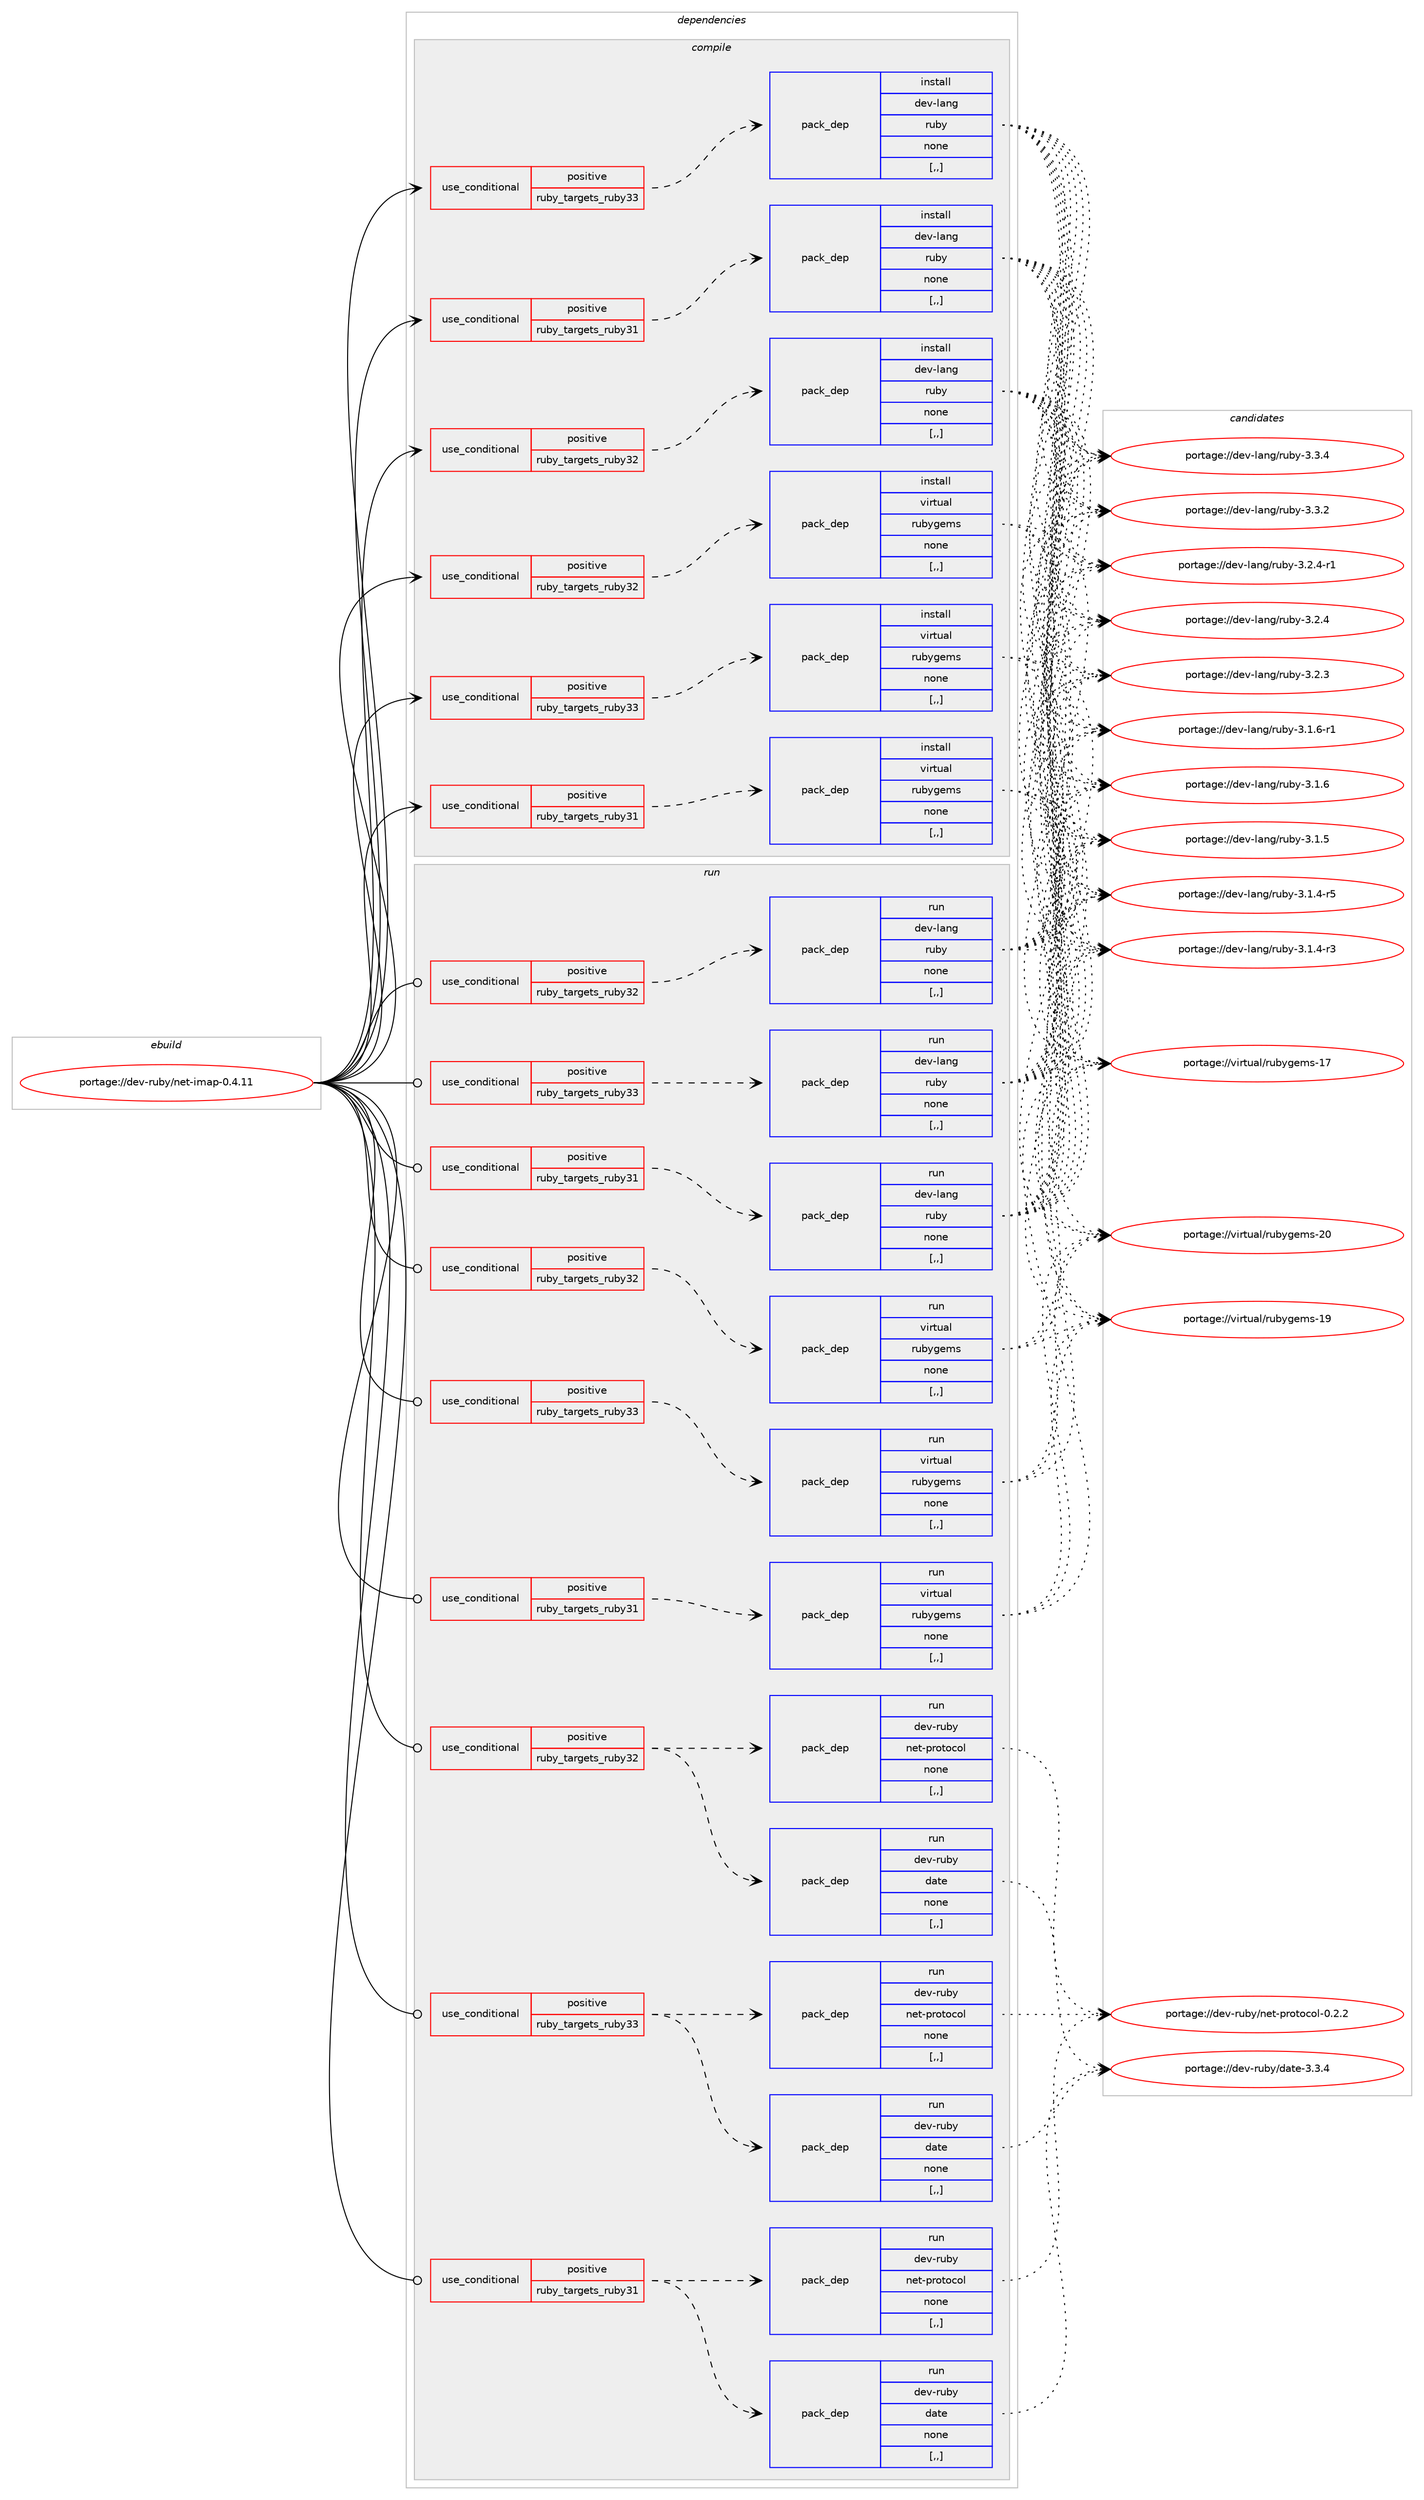 digraph prolog {

# *************
# Graph options
# *************

newrank=true;
concentrate=true;
compound=true;
graph [rankdir=LR,fontname=Helvetica,fontsize=10,ranksep=1.5];#, ranksep=2.5, nodesep=0.2];
edge  [arrowhead=vee];
node  [fontname=Helvetica,fontsize=10];

# **********
# The ebuild
# **********

subgraph cluster_leftcol {
color=gray;
label=<<i>ebuild</i>>;
id [label="portage://dev-ruby/net-imap-0.4.11", color=red, width=4, href="../dev-ruby/net-imap-0.4.11.svg"];
}

# ****************
# The dependencies
# ****************

subgraph cluster_midcol {
color=gray;
label=<<i>dependencies</i>>;
subgraph cluster_compile {
fillcolor="#eeeeee";
style=filled;
label=<<i>compile</i>>;
subgraph cond51434 {
dependency191558 [label=<<TABLE BORDER="0" CELLBORDER="1" CELLSPACING="0" CELLPADDING="4"><TR><TD ROWSPAN="3" CELLPADDING="10">use_conditional</TD></TR><TR><TD>positive</TD></TR><TR><TD>ruby_targets_ruby31</TD></TR></TABLE>>, shape=none, color=red];
subgraph pack138778 {
dependency191559 [label=<<TABLE BORDER="0" CELLBORDER="1" CELLSPACING="0" CELLPADDING="4" WIDTH="220"><TR><TD ROWSPAN="6" CELLPADDING="30">pack_dep</TD></TR><TR><TD WIDTH="110">install</TD></TR><TR><TD>dev-lang</TD></TR><TR><TD>ruby</TD></TR><TR><TD>none</TD></TR><TR><TD>[,,]</TD></TR></TABLE>>, shape=none, color=blue];
}
dependency191558:e -> dependency191559:w [weight=20,style="dashed",arrowhead="vee"];
}
id:e -> dependency191558:w [weight=20,style="solid",arrowhead="vee"];
subgraph cond51435 {
dependency191560 [label=<<TABLE BORDER="0" CELLBORDER="1" CELLSPACING="0" CELLPADDING="4"><TR><TD ROWSPAN="3" CELLPADDING="10">use_conditional</TD></TR><TR><TD>positive</TD></TR><TR><TD>ruby_targets_ruby31</TD></TR></TABLE>>, shape=none, color=red];
subgraph pack138779 {
dependency191561 [label=<<TABLE BORDER="0" CELLBORDER="1" CELLSPACING="0" CELLPADDING="4" WIDTH="220"><TR><TD ROWSPAN="6" CELLPADDING="30">pack_dep</TD></TR><TR><TD WIDTH="110">install</TD></TR><TR><TD>virtual</TD></TR><TR><TD>rubygems</TD></TR><TR><TD>none</TD></TR><TR><TD>[,,]</TD></TR></TABLE>>, shape=none, color=blue];
}
dependency191560:e -> dependency191561:w [weight=20,style="dashed",arrowhead="vee"];
}
id:e -> dependency191560:w [weight=20,style="solid",arrowhead="vee"];
subgraph cond51436 {
dependency191562 [label=<<TABLE BORDER="0" CELLBORDER="1" CELLSPACING="0" CELLPADDING="4"><TR><TD ROWSPAN="3" CELLPADDING="10">use_conditional</TD></TR><TR><TD>positive</TD></TR><TR><TD>ruby_targets_ruby32</TD></TR></TABLE>>, shape=none, color=red];
subgraph pack138780 {
dependency191563 [label=<<TABLE BORDER="0" CELLBORDER="1" CELLSPACING="0" CELLPADDING="4" WIDTH="220"><TR><TD ROWSPAN="6" CELLPADDING="30">pack_dep</TD></TR><TR><TD WIDTH="110">install</TD></TR><TR><TD>dev-lang</TD></TR><TR><TD>ruby</TD></TR><TR><TD>none</TD></TR><TR><TD>[,,]</TD></TR></TABLE>>, shape=none, color=blue];
}
dependency191562:e -> dependency191563:w [weight=20,style="dashed",arrowhead="vee"];
}
id:e -> dependency191562:w [weight=20,style="solid",arrowhead="vee"];
subgraph cond51437 {
dependency191564 [label=<<TABLE BORDER="0" CELLBORDER="1" CELLSPACING="0" CELLPADDING="4"><TR><TD ROWSPAN="3" CELLPADDING="10">use_conditional</TD></TR><TR><TD>positive</TD></TR><TR><TD>ruby_targets_ruby32</TD></TR></TABLE>>, shape=none, color=red];
subgraph pack138781 {
dependency191565 [label=<<TABLE BORDER="0" CELLBORDER="1" CELLSPACING="0" CELLPADDING="4" WIDTH="220"><TR><TD ROWSPAN="6" CELLPADDING="30">pack_dep</TD></TR><TR><TD WIDTH="110">install</TD></TR><TR><TD>virtual</TD></TR><TR><TD>rubygems</TD></TR><TR><TD>none</TD></TR><TR><TD>[,,]</TD></TR></TABLE>>, shape=none, color=blue];
}
dependency191564:e -> dependency191565:w [weight=20,style="dashed",arrowhead="vee"];
}
id:e -> dependency191564:w [weight=20,style="solid",arrowhead="vee"];
subgraph cond51438 {
dependency191566 [label=<<TABLE BORDER="0" CELLBORDER="1" CELLSPACING="0" CELLPADDING="4"><TR><TD ROWSPAN="3" CELLPADDING="10">use_conditional</TD></TR><TR><TD>positive</TD></TR><TR><TD>ruby_targets_ruby33</TD></TR></TABLE>>, shape=none, color=red];
subgraph pack138782 {
dependency191567 [label=<<TABLE BORDER="0" CELLBORDER="1" CELLSPACING="0" CELLPADDING="4" WIDTH="220"><TR><TD ROWSPAN="6" CELLPADDING="30">pack_dep</TD></TR><TR><TD WIDTH="110">install</TD></TR><TR><TD>dev-lang</TD></TR><TR><TD>ruby</TD></TR><TR><TD>none</TD></TR><TR><TD>[,,]</TD></TR></TABLE>>, shape=none, color=blue];
}
dependency191566:e -> dependency191567:w [weight=20,style="dashed",arrowhead="vee"];
}
id:e -> dependency191566:w [weight=20,style="solid",arrowhead="vee"];
subgraph cond51439 {
dependency191568 [label=<<TABLE BORDER="0" CELLBORDER="1" CELLSPACING="0" CELLPADDING="4"><TR><TD ROWSPAN="3" CELLPADDING="10">use_conditional</TD></TR><TR><TD>positive</TD></TR><TR><TD>ruby_targets_ruby33</TD></TR></TABLE>>, shape=none, color=red];
subgraph pack138783 {
dependency191569 [label=<<TABLE BORDER="0" CELLBORDER="1" CELLSPACING="0" CELLPADDING="4" WIDTH="220"><TR><TD ROWSPAN="6" CELLPADDING="30">pack_dep</TD></TR><TR><TD WIDTH="110">install</TD></TR><TR><TD>virtual</TD></TR><TR><TD>rubygems</TD></TR><TR><TD>none</TD></TR><TR><TD>[,,]</TD></TR></TABLE>>, shape=none, color=blue];
}
dependency191568:e -> dependency191569:w [weight=20,style="dashed",arrowhead="vee"];
}
id:e -> dependency191568:w [weight=20,style="solid",arrowhead="vee"];
}
subgraph cluster_compileandrun {
fillcolor="#eeeeee";
style=filled;
label=<<i>compile and run</i>>;
}
subgraph cluster_run {
fillcolor="#eeeeee";
style=filled;
label=<<i>run</i>>;
subgraph cond51440 {
dependency191570 [label=<<TABLE BORDER="0" CELLBORDER="1" CELLSPACING="0" CELLPADDING="4"><TR><TD ROWSPAN="3" CELLPADDING="10">use_conditional</TD></TR><TR><TD>positive</TD></TR><TR><TD>ruby_targets_ruby31</TD></TR></TABLE>>, shape=none, color=red];
subgraph pack138784 {
dependency191571 [label=<<TABLE BORDER="0" CELLBORDER="1" CELLSPACING="0" CELLPADDING="4" WIDTH="220"><TR><TD ROWSPAN="6" CELLPADDING="30">pack_dep</TD></TR><TR><TD WIDTH="110">run</TD></TR><TR><TD>dev-lang</TD></TR><TR><TD>ruby</TD></TR><TR><TD>none</TD></TR><TR><TD>[,,]</TD></TR></TABLE>>, shape=none, color=blue];
}
dependency191570:e -> dependency191571:w [weight=20,style="dashed",arrowhead="vee"];
}
id:e -> dependency191570:w [weight=20,style="solid",arrowhead="odot"];
subgraph cond51441 {
dependency191572 [label=<<TABLE BORDER="0" CELLBORDER="1" CELLSPACING="0" CELLPADDING="4"><TR><TD ROWSPAN="3" CELLPADDING="10">use_conditional</TD></TR><TR><TD>positive</TD></TR><TR><TD>ruby_targets_ruby31</TD></TR></TABLE>>, shape=none, color=red];
subgraph pack138785 {
dependency191573 [label=<<TABLE BORDER="0" CELLBORDER="1" CELLSPACING="0" CELLPADDING="4" WIDTH="220"><TR><TD ROWSPAN="6" CELLPADDING="30">pack_dep</TD></TR><TR><TD WIDTH="110">run</TD></TR><TR><TD>dev-ruby</TD></TR><TR><TD>date</TD></TR><TR><TD>none</TD></TR><TR><TD>[,,]</TD></TR></TABLE>>, shape=none, color=blue];
}
dependency191572:e -> dependency191573:w [weight=20,style="dashed",arrowhead="vee"];
subgraph pack138786 {
dependency191574 [label=<<TABLE BORDER="0" CELLBORDER="1" CELLSPACING="0" CELLPADDING="4" WIDTH="220"><TR><TD ROWSPAN="6" CELLPADDING="30">pack_dep</TD></TR><TR><TD WIDTH="110">run</TD></TR><TR><TD>dev-ruby</TD></TR><TR><TD>net-protocol</TD></TR><TR><TD>none</TD></TR><TR><TD>[,,]</TD></TR></TABLE>>, shape=none, color=blue];
}
dependency191572:e -> dependency191574:w [weight=20,style="dashed",arrowhead="vee"];
}
id:e -> dependency191572:w [weight=20,style="solid",arrowhead="odot"];
subgraph cond51442 {
dependency191575 [label=<<TABLE BORDER="0" CELLBORDER="1" CELLSPACING="0" CELLPADDING="4"><TR><TD ROWSPAN="3" CELLPADDING="10">use_conditional</TD></TR><TR><TD>positive</TD></TR><TR><TD>ruby_targets_ruby31</TD></TR></TABLE>>, shape=none, color=red];
subgraph pack138787 {
dependency191576 [label=<<TABLE BORDER="0" CELLBORDER="1" CELLSPACING="0" CELLPADDING="4" WIDTH="220"><TR><TD ROWSPAN="6" CELLPADDING="30">pack_dep</TD></TR><TR><TD WIDTH="110">run</TD></TR><TR><TD>virtual</TD></TR><TR><TD>rubygems</TD></TR><TR><TD>none</TD></TR><TR><TD>[,,]</TD></TR></TABLE>>, shape=none, color=blue];
}
dependency191575:e -> dependency191576:w [weight=20,style="dashed",arrowhead="vee"];
}
id:e -> dependency191575:w [weight=20,style="solid",arrowhead="odot"];
subgraph cond51443 {
dependency191577 [label=<<TABLE BORDER="0" CELLBORDER="1" CELLSPACING="0" CELLPADDING="4"><TR><TD ROWSPAN="3" CELLPADDING="10">use_conditional</TD></TR><TR><TD>positive</TD></TR><TR><TD>ruby_targets_ruby32</TD></TR></TABLE>>, shape=none, color=red];
subgraph pack138788 {
dependency191578 [label=<<TABLE BORDER="0" CELLBORDER="1" CELLSPACING="0" CELLPADDING="4" WIDTH="220"><TR><TD ROWSPAN="6" CELLPADDING="30">pack_dep</TD></TR><TR><TD WIDTH="110">run</TD></TR><TR><TD>dev-lang</TD></TR><TR><TD>ruby</TD></TR><TR><TD>none</TD></TR><TR><TD>[,,]</TD></TR></TABLE>>, shape=none, color=blue];
}
dependency191577:e -> dependency191578:w [weight=20,style="dashed",arrowhead="vee"];
}
id:e -> dependency191577:w [weight=20,style="solid",arrowhead="odot"];
subgraph cond51444 {
dependency191579 [label=<<TABLE BORDER="0" CELLBORDER="1" CELLSPACING="0" CELLPADDING="4"><TR><TD ROWSPAN="3" CELLPADDING="10">use_conditional</TD></TR><TR><TD>positive</TD></TR><TR><TD>ruby_targets_ruby32</TD></TR></TABLE>>, shape=none, color=red];
subgraph pack138789 {
dependency191580 [label=<<TABLE BORDER="0" CELLBORDER="1" CELLSPACING="0" CELLPADDING="4" WIDTH="220"><TR><TD ROWSPAN="6" CELLPADDING="30">pack_dep</TD></TR><TR><TD WIDTH="110">run</TD></TR><TR><TD>dev-ruby</TD></TR><TR><TD>date</TD></TR><TR><TD>none</TD></TR><TR><TD>[,,]</TD></TR></TABLE>>, shape=none, color=blue];
}
dependency191579:e -> dependency191580:w [weight=20,style="dashed",arrowhead="vee"];
subgraph pack138790 {
dependency191581 [label=<<TABLE BORDER="0" CELLBORDER="1" CELLSPACING="0" CELLPADDING="4" WIDTH="220"><TR><TD ROWSPAN="6" CELLPADDING="30">pack_dep</TD></TR><TR><TD WIDTH="110">run</TD></TR><TR><TD>dev-ruby</TD></TR><TR><TD>net-protocol</TD></TR><TR><TD>none</TD></TR><TR><TD>[,,]</TD></TR></TABLE>>, shape=none, color=blue];
}
dependency191579:e -> dependency191581:w [weight=20,style="dashed",arrowhead="vee"];
}
id:e -> dependency191579:w [weight=20,style="solid",arrowhead="odot"];
subgraph cond51445 {
dependency191582 [label=<<TABLE BORDER="0" CELLBORDER="1" CELLSPACING="0" CELLPADDING="4"><TR><TD ROWSPAN="3" CELLPADDING="10">use_conditional</TD></TR><TR><TD>positive</TD></TR><TR><TD>ruby_targets_ruby32</TD></TR></TABLE>>, shape=none, color=red];
subgraph pack138791 {
dependency191583 [label=<<TABLE BORDER="0" CELLBORDER="1" CELLSPACING="0" CELLPADDING="4" WIDTH="220"><TR><TD ROWSPAN="6" CELLPADDING="30">pack_dep</TD></TR><TR><TD WIDTH="110">run</TD></TR><TR><TD>virtual</TD></TR><TR><TD>rubygems</TD></TR><TR><TD>none</TD></TR><TR><TD>[,,]</TD></TR></TABLE>>, shape=none, color=blue];
}
dependency191582:e -> dependency191583:w [weight=20,style="dashed",arrowhead="vee"];
}
id:e -> dependency191582:w [weight=20,style="solid",arrowhead="odot"];
subgraph cond51446 {
dependency191584 [label=<<TABLE BORDER="0" CELLBORDER="1" CELLSPACING="0" CELLPADDING="4"><TR><TD ROWSPAN="3" CELLPADDING="10">use_conditional</TD></TR><TR><TD>positive</TD></TR><TR><TD>ruby_targets_ruby33</TD></TR></TABLE>>, shape=none, color=red];
subgraph pack138792 {
dependency191585 [label=<<TABLE BORDER="0" CELLBORDER="1" CELLSPACING="0" CELLPADDING="4" WIDTH="220"><TR><TD ROWSPAN="6" CELLPADDING="30">pack_dep</TD></TR><TR><TD WIDTH="110">run</TD></TR><TR><TD>dev-lang</TD></TR><TR><TD>ruby</TD></TR><TR><TD>none</TD></TR><TR><TD>[,,]</TD></TR></TABLE>>, shape=none, color=blue];
}
dependency191584:e -> dependency191585:w [weight=20,style="dashed",arrowhead="vee"];
}
id:e -> dependency191584:w [weight=20,style="solid",arrowhead="odot"];
subgraph cond51447 {
dependency191586 [label=<<TABLE BORDER="0" CELLBORDER="1" CELLSPACING="0" CELLPADDING="4"><TR><TD ROWSPAN="3" CELLPADDING="10">use_conditional</TD></TR><TR><TD>positive</TD></TR><TR><TD>ruby_targets_ruby33</TD></TR></TABLE>>, shape=none, color=red];
subgraph pack138793 {
dependency191587 [label=<<TABLE BORDER="0" CELLBORDER="1" CELLSPACING="0" CELLPADDING="4" WIDTH="220"><TR><TD ROWSPAN="6" CELLPADDING="30">pack_dep</TD></TR><TR><TD WIDTH="110">run</TD></TR><TR><TD>dev-ruby</TD></TR><TR><TD>date</TD></TR><TR><TD>none</TD></TR><TR><TD>[,,]</TD></TR></TABLE>>, shape=none, color=blue];
}
dependency191586:e -> dependency191587:w [weight=20,style="dashed",arrowhead="vee"];
subgraph pack138794 {
dependency191588 [label=<<TABLE BORDER="0" CELLBORDER="1" CELLSPACING="0" CELLPADDING="4" WIDTH="220"><TR><TD ROWSPAN="6" CELLPADDING="30">pack_dep</TD></TR><TR><TD WIDTH="110">run</TD></TR><TR><TD>dev-ruby</TD></TR><TR><TD>net-protocol</TD></TR><TR><TD>none</TD></TR><TR><TD>[,,]</TD></TR></TABLE>>, shape=none, color=blue];
}
dependency191586:e -> dependency191588:w [weight=20,style="dashed",arrowhead="vee"];
}
id:e -> dependency191586:w [weight=20,style="solid",arrowhead="odot"];
subgraph cond51448 {
dependency191589 [label=<<TABLE BORDER="0" CELLBORDER="1" CELLSPACING="0" CELLPADDING="4"><TR><TD ROWSPAN="3" CELLPADDING="10">use_conditional</TD></TR><TR><TD>positive</TD></TR><TR><TD>ruby_targets_ruby33</TD></TR></TABLE>>, shape=none, color=red];
subgraph pack138795 {
dependency191590 [label=<<TABLE BORDER="0" CELLBORDER="1" CELLSPACING="0" CELLPADDING="4" WIDTH="220"><TR><TD ROWSPAN="6" CELLPADDING="30">pack_dep</TD></TR><TR><TD WIDTH="110">run</TD></TR><TR><TD>virtual</TD></TR><TR><TD>rubygems</TD></TR><TR><TD>none</TD></TR><TR><TD>[,,]</TD></TR></TABLE>>, shape=none, color=blue];
}
dependency191589:e -> dependency191590:w [weight=20,style="dashed",arrowhead="vee"];
}
id:e -> dependency191589:w [weight=20,style="solid",arrowhead="odot"];
}
}

# **************
# The candidates
# **************

subgraph cluster_choices {
rank=same;
color=gray;
label=<<i>candidates</i>>;

subgraph choice138778 {
color=black;
nodesep=1;
choice10010111845108971101034711411798121455146514652 [label="portage://dev-lang/ruby-3.3.4", color=red, width=4,href="../dev-lang/ruby-3.3.4.svg"];
choice10010111845108971101034711411798121455146514650 [label="portage://dev-lang/ruby-3.3.2", color=red, width=4,href="../dev-lang/ruby-3.3.2.svg"];
choice100101118451089711010347114117981214551465046524511449 [label="portage://dev-lang/ruby-3.2.4-r1", color=red, width=4,href="../dev-lang/ruby-3.2.4-r1.svg"];
choice10010111845108971101034711411798121455146504652 [label="portage://dev-lang/ruby-3.2.4", color=red, width=4,href="../dev-lang/ruby-3.2.4.svg"];
choice10010111845108971101034711411798121455146504651 [label="portage://dev-lang/ruby-3.2.3", color=red, width=4,href="../dev-lang/ruby-3.2.3.svg"];
choice100101118451089711010347114117981214551464946544511449 [label="portage://dev-lang/ruby-3.1.6-r1", color=red, width=4,href="../dev-lang/ruby-3.1.6-r1.svg"];
choice10010111845108971101034711411798121455146494654 [label="portage://dev-lang/ruby-3.1.6", color=red, width=4,href="../dev-lang/ruby-3.1.6.svg"];
choice10010111845108971101034711411798121455146494653 [label="portage://dev-lang/ruby-3.1.5", color=red, width=4,href="../dev-lang/ruby-3.1.5.svg"];
choice100101118451089711010347114117981214551464946524511453 [label="portage://dev-lang/ruby-3.1.4-r5", color=red, width=4,href="../dev-lang/ruby-3.1.4-r5.svg"];
choice100101118451089711010347114117981214551464946524511451 [label="portage://dev-lang/ruby-3.1.4-r3", color=red, width=4,href="../dev-lang/ruby-3.1.4-r3.svg"];
dependency191559:e -> choice10010111845108971101034711411798121455146514652:w [style=dotted,weight="100"];
dependency191559:e -> choice10010111845108971101034711411798121455146514650:w [style=dotted,weight="100"];
dependency191559:e -> choice100101118451089711010347114117981214551465046524511449:w [style=dotted,weight="100"];
dependency191559:e -> choice10010111845108971101034711411798121455146504652:w [style=dotted,weight="100"];
dependency191559:e -> choice10010111845108971101034711411798121455146504651:w [style=dotted,weight="100"];
dependency191559:e -> choice100101118451089711010347114117981214551464946544511449:w [style=dotted,weight="100"];
dependency191559:e -> choice10010111845108971101034711411798121455146494654:w [style=dotted,weight="100"];
dependency191559:e -> choice10010111845108971101034711411798121455146494653:w [style=dotted,weight="100"];
dependency191559:e -> choice100101118451089711010347114117981214551464946524511453:w [style=dotted,weight="100"];
dependency191559:e -> choice100101118451089711010347114117981214551464946524511451:w [style=dotted,weight="100"];
}
subgraph choice138779 {
color=black;
nodesep=1;
choice118105114116117971084711411798121103101109115455048 [label="portage://virtual/rubygems-20", color=red, width=4,href="../virtual/rubygems-20.svg"];
choice118105114116117971084711411798121103101109115454957 [label="portage://virtual/rubygems-19", color=red, width=4,href="../virtual/rubygems-19.svg"];
choice118105114116117971084711411798121103101109115454955 [label="portage://virtual/rubygems-17", color=red, width=4,href="../virtual/rubygems-17.svg"];
dependency191561:e -> choice118105114116117971084711411798121103101109115455048:w [style=dotted,weight="100"];
dependency191561:e -> choice118105114116117971084711411798121103101109115454957:w [style=dotted,weight="100"];
dependency191561:e -> choice118105114116117971084711411798121103101109115454955:w [style=dotted,weight="100"];
}
subgraph choice138780 {
color=black;
nodesep=1;
choice10010111845108971101034711411798121455146514652 [label="portage://dev-lang/ruby-3.3.4", color=red, width=4,href="../dev-lang/ruby-3.3.4.svg"];
choice10010111845108971101034711411798121455146514650 [label="portage://dev-lang/ruby-3.3.2", color=red, width=4,href="../dev-lang/ruby-3.3.2.svg"];
choice100101118451089711010347114117981214551465046524511449 [label="portage://dev-lang/ruby-3.2.4-r1", color=red, width=4,href="../dev-lang/ruby-3.2.4-r1.svg"];
choice10010111845108971101034711411798121455146504652 [label="portage://dev-lang/ruby-3.2.4", color=red, width=4,href="../dev-lang/ruby-3.2.4.svg"];
choice10010111845108971101034711411798121455146504651 [label="portage://dev-lang/ruby-3.2.3", color=red, width=4,href="../dev-lang/ruby-3.2.3.svg"];
choice100101118451089711010347114117981214551464946544511449 [label="portage://dev-lang/ruby-3.1.6-r1", color=red, width=4,href="../dev-lang/ruby-3.1.6-r1.svg"];
choice10010111845108971101034711411798121455146494654 [label="portage://dev-lang/ruby-3.1.6", color=red, width=4,href="../dev-lang/ruby-3.1.6.svg"];
choice10010111845108971101034711411798121455146494653 [label="portage://dev-lang/ruby-3.1.5", color=red, width=4,href="../dev-lang/ruby-3.1.5.svg"];
choice100101118451089711010347114117981214551464946524511453 [label="portage://dev-lang/ruby-3.1.4-r5", color=red, width=4,href="../dev-lang/ruby-3.1.4-r5.svg"];
choice100101118451089711010347114117981214551464946524511451 [label="portage://dev-lang/ruby-3.1.4-r3", color=red, width=4,href="../dev-lang/ruby-3.1.4-r3.svg"];
dependency191563:e -> choice10010111845108971101034711411798121455146514652:w [style=dotted,weight="100"];
dependency191563:e -> choice10010111845108971101034711411798121455146514650:w [style=dotted,weight="100"];
dependency191563:e -> choice100101118451089711010347114117981214551465046524511449:w [style=dotted,weight="100"];
dependency191563:e -> choice10010111845108971101034711411798121455146504652:w [style=dotted,weight="100"];
dependency191563:e -> choice10010111845108971101034711411798121455146504651:w [style=dotted,weight="100"];
dependency191563:e -> choice100101118451089711010347114117981214551464946544511449:w [style=dotted,weight="100"];
dependency191563:e -> choice10010111845108971101034711411798121455146494654:w [style=dotted,weight="100"];
dependency191563:e -> choice10010111845108971101034711411798121455146494653:w [style=dotted,weight="100"];
dependency191563:e -> choice100101118451089711010347114117981214551464946524511453:w [style=dotted,weight="100"];
dependency191563:e -> choice100101118451089711010347114117981214551464946524511451:w [style=dotted,weight="100"];
}
subgraph choice138781 {
color=black;
nodesep=1;
choice118105114116117971084711411798121103101109115455048 [label="portage://virtual/rubygems-20", color=red, width=4,href="../virtual/rubygems-20.svg"];
choice118105114116117971084711411798121103101109115454957 [label="portage://virtual/rubygems-19", color=red, width=4,href="../virtual/rubygems-19.svg"];
choice118105114116117971084711411798121103101109115454955 [label="portage://virtual/rubygems-17", color=red, width=4,href="../virtual/rubygems-17.svg"];
dependency191565:e -> choice118105114116117971084711411798121103101109115455048:w [style=dotted,weight="100"];
dependency191565:e -> choice118105114116117971084711411798121103101109115454957:w [style=dotted,weight="100"];
dependency191565:e -> choice118105114116117971084711411798121103101109115454955:w [style=dotted,weight="100"];
}
subgraph choice138782 {
color=black;
nodesep=1;
choice10010111845108971101034711411798121455146514652 [label="portage://dev-lang/ruby-3.3.4", color=red, width=4,href="../dev-lang/ruby-3.3.4.svg"];
choice10010111845108971101034711411798121455146514650 [label="portage://dev-lang/ruby-3.3.2", color=red, width=4,href="../dev-lang/ruby-3.3.2.svg"];
choice100101118451089711010347114117981214551465046524511449 [label="portage://dev-lang/ruby-3.2.4-r1", color=red, width=4,href="../dev-lang/ruby-3.2.4-r1.svg"];
choice10010111845108971101034711411798121455146504652 [label="portage://dev-lang/ruby-3.2.4", color=red, width=4,href="../dev-lang/ruby-3.2.4.svg"];
choice10010111845108971101034711411798121455146504651 [label="portage://dev-lang/ruby-3.2.3", color=red, width=4,href="../dev-lang/ruby-3.2.3.svg"];
choice100101118451089711010347114117981214551464946544511449 [label="portage://dev-lang/ruby-3.1.6-r1", color=red, width=4,href="../dev-lang/ruby-3.1.6-r1.svg"];
choice10010111845108971101034711411798121455146494654 [label="portage://dev-lang/ruby-3.1.6", color=red, width=4,href="../dev-lang/ruby-3.1.6.svg"];
choice10010111845108971101034711411798121455146494653 [label="portage://dev-lang/ruby-3.1.5", color=red, width=4,href="../dev-lang/ruby-3.1.5.svg"];
choice100101118451089711010347114117981214551464946524511453 [label="portage://dev-lang/ruby-3.1.4-r5", color=red, width=4,href="../dev-lang/ruby-3.1.4-r5.svg"];
choice100101118451089711010347114117981214551464946524511451 [label="portage://dev-lang/ruby-3.1.4-r3", color=red, width=4,href="../dev-lang/ruby-3.1.4-r3.svg"];
dependency191567:e -> choice10010111845108971101034711411798121455146514652:w [style=dotted,weight="100"];
dependency191567:e -> choice10010111845108971101034711411798121455146514650:w [style=dotted,weight="100"];
dependency191567:e -> choice100101118451089711010347114117981214551465046524511449:w [style=dotted,weight="100"];
dependency191567:e -> choice10010111845108971101034711411798121455146504652:w [style=dotted,weight="100"];
dependency191567:e -> choice10010111845108971101034711411798121455146504651:w [style=dotted,weight="100"];
dependency191567:e -> choice100101118451089711010347114117981214551464946544511449:w [style=dotted,weight="100"];
dependency191567:e -> choice10010111845108971101034711411798121455146494654:w [style=dotted,weight="100"];
dependency191567:e -> choice10010111845108971101034711411798121455146494653:w [style=dotted,weight="100"];
dependency191567:e -> choice100101118451089711010347114117981214551464946524511453:w [style=dotted,weight="100"];
dependency191567:e -> choice100101118451089711010347114117981214551464946524511451:w [style=dotted,weight="100"];
}
subgraph choice138783 {
color=black;
nodesep=1;
choice118105114116117971084711411798121103101109115455048 [label="portage://virtual/rubygems-20", color=red, width=4,href="../virtual/rubygems-20.svg"];
choice118105114116117971084711411798121103101109115454957 [label="portage://virtual/rubygems-19", color=red, width=4,href="../virtual/rubygems-19.svg"];
choice118105114116117971084711411798121103101109115454955 [label="portage://virtual/rubygems-17", color=red, width=4,href="../virtual/rubygems-17.svg"];
dependency191569:e -> choice118105114116117971084711411798121103101109115455048:w [style=dotted,weight="100"];
dependency191569:e -> choice118105114116117971084711411798121103101109115454957:w [style=dotted,weight="100"];
dependency191569:e -> choice118105114116117971084711411798121103101109115454955:w [style=dotted,weight="100"];
}
subgraph choice138784 {
color=black;
nodesep=1;
choice10010111845108971101034711411798121455146514652 [label="portage://dev-lang/ruby-3.3.4", color=red, width=4,href="../dev-lang/ruby-3.3.4.svg"];
choice10010111845108971101034711411798121455146514650 [label="portage://dev-lang/ruby-3.3.2", color=red, width=4,href="../dev-lang/ruby-3.3.2.svg"];
choice100101118451089711010347114117981214551465046524511449 [label="portage://dev-lang/ruby-3.2.4-r1", color=red, width=4,href="../dev-lang/ruby-3.2.4-r1.svg"];
choice10010111845108971101034711411798121455146504652 [label="portage://dev-lang/ruby-3.2.4", color=red, width=4,href="../dev-lang/ruby-3.2.4.svg"];
choice10010111845108971101034711411798121455146504651 [label="portage://dev-lang/ruby-3.2.3", color=red, width=4,href="../dev-lang/ruby-3.2.3.svg"];
choice100101118451089711010347114117981214551464946544511449 [label="portage://dev-lang/ruby-3.1.6-r1", color=red, width=4,href="../dev-lang/ruby-3.1.6-r1.svg"];
choice10010111845108971101034711411798121455146494654 [label="portage://dev-lang/ruby-3.1.6", color=red, width=4,href="../dev-lang/ruby-3.1.6.svg"];
choice10010111845108971101034711411798121455146494653 [label="portage://dev-lang/ruby-3.1.5", color=red, width=4,href="../dev-lang/ruby-3.1.5.svg"];
choice100101118451089711010347114117981214551464946524511453 [label="portage://dev-lang/ruby-3.1.4-r5", color=red, width=4,href="../dev-lang/ruby-3.1.4-r5.svg"];
choice100101118451089711010347114117981214551464946524511451 [label="portage://dev-lang/ruby-3.1.4-r3", color=red, width=4,href="../dev-lang/ruby-3.1.4-r3.svg"];
dependency191571:e -> choice10010111845108971101034711411798121455146514652:w [style=dotted,weight="100"];
dependency191571:e -> choice10010111845108971101034711411798121455146514650:w [style=dotted,weight="100"];
dependency191571:e -> choice100101118451089711010347114117981214551465046524511449:w [style=dotted,weight="100"];
dependency191571:e -> choice10010111845108971101034711411798121455146504652:w [style=dotted,weight="100"];
dependency191571:e -> choice10010111845108971101034711411798121455146504651:w [style=dotted,weight="100"];
dependency191571:e -> choice100101118451089711010347114117981214551464946544511449:w [style=dotted,weight="100"];
dependency191571:e -> choice10010111845108971101034711411798121455146494654:w [style=dotted,weight="100"];
dependency191571:e -> choice10010111845108971101034711411798121455146494653:w [style=dotted,weight="100"];
dependency191571:e -> choice100101118451089711010347114117981214551464946524511453:w [style=dotted,weight="100"];
dependency191571:e -> choice100101118451089711010347114117981214551464946524511451:w [style=dotted,weight="100"];
}
subgraph choice138785 {
color=black;
nodesep=1;
choice10010111845114117981214710097116101455146514652 [label="portage://dev-ruby/date-3.3.4", color=red, width=4,href="../dev-ruby/date-3.3.4.svg"];
dependency191573:e -> choice10010111845114117981214710097116101455146514652:w [style=dotted,weight="100"];
}
subgraph choice138786 {
color=black;
nodesep=1;
choice1001011184511411798121471101011164511211411111611199111108454846504650 [label="portage://dev-ruby/net-protocol-0.2.2", color=red, width=4,href="../dev-ruby/net-protocol-0.2.2.svg"];
dependency191574:e -> choice1001011184511411798121471101011164511211411111611199111108454846504650:w [style=dotted,weight="100"];
}
subgraph choice138787 {
color=black;
nodesep=1;
choice118105114116117971084711411798121103101109115455048 [label="portage://virtual/rubygems-20", color=red, width=4,href="../virtual/rubygems-20.svg"];
choice118105114116117971084711411798121103101109115454957 [label="portage://virtual/rubygems-19", color=red, width=4,href="../virtual/rubygems-19.svg"];
choice118105114116117971084711411798121103101109115454955 [label="portage://virtual/rubygems-17", color=red, width=4,href="../virtual/rubygems-17.svg"];
dependency191576:e -> choice118105114116117971084711411798121103101109115455048:w [style=dotted,weight="100"];
dependency191576:e -> choice118105114116117971084711411798121103101109115454957:w [style=dotted,weight="100"];
dependency191576:e -> choice118105114116117971084711411798121103101109115454955:w [style=dotted,weight="100"];
}
subgraph choice138788 {
color=black;
nodesep=1;
choice10010111845108971101034711411798121455146514652 [label="portage://dev-lang/ruby-3.3.4", color=red, width=4,href="../dev-lang/ruby-3.3.4.svg"];
choice10010111845108971101034711411798121455146514650 [label="portage://dev-lang/ruby-3.3.2", color=red, width=4,href="../dev-lang/ruby-3.3.2.svg"];
choice100101118451089711010347114117981214551465046524511449 [label="portage://dev-lang/ruby-3.2.4-r1", color=red, width=4,href="../dev-lang/ruby-3.2.4-r1.svg"];
choice10010111845108971101034711411798121455146504652 [label="portage://dev-lang/ruby-3.2.4", color=red, width=4,href="../dev-lang/ruby-3.2.4.svg"];
choice10010111845108971101034711411798121455146504651 [label="portage://dev-lang/ruby-3.2.3", color=red, width=4,href="../dev-lang/ruby-3.2.3.svg"];
choice100101118451089711010347114117981214551464946544511449 [label="portage://dev-lang/ruby-3.1.6-r1", color=red, width=4,href="../dev-lang/ruby-3.1.6-r1.svg"];
choice10010111845108971101034711411798121455146494654 [label="portage://dev-lang/ruby-3.1.6", color=red, width=4,href="../dev-lang/ruby-3.1.6.svg"];
choice10010111845108971101034711411798121455146494653 [label="portage://dev-lang/ruby-3.1.5", color=red, width=4,href="../dev-lang/ruby-3.1.5.svg"];
choice100101118451089711010347114117981214551464946524511453 [label="portage://dev-lang/ruby-3.1.4-r5", color=red, width=4,href="../dev-lang/ruby-3.1.4-r5.svg"];
choice100101118451089711010347114117981214551464946524511451 [label="portage://dev-lang/ruby-3.1.4-r3", color=red, width=4,href="../dev-lang/ruby-3.1.4-r3.svg"];
dependency191578:e -> choice10010111845108971101034711411798121455146514652:w [style=dotted,weight="100"];
dependency191578:e -> choice10010111845108971101034711411798121455146514650:w [style=dotted,weight="100"];
dependency191578:e -> choice100101118451089711010347114117981214551465046524511449:w [style=dotted,weight="100"];
dependency191578:e -> choice10010111845108971101034711411798121455146504652:w [style=dotted,weight="100"];
dependency191578:e -> choice10010111845108971101034711411798121455146504651:w [style=dotted,weight="100"];
dependency191578:e -> choice100101118451089711010347114117981214551464946544511449:w [style=dotted,weight="100"];
dependency191578:e -> choice10010111845108971101034711411798121455146494654:w [style=dotted,weight="100"];
dependency191578:e -> choice10010111845108971101034711411798121455146494653:w [style=dotted,weight="100"];
dependency191578:e -> choice100101118451089711010347114117981214551464946524511453:w [style=dotted,weight="100"];
dependency191578:e -> choice100101118451089711010347114117981214551464946524511451:w [style=dotted,weight="100"];
}
subgraph choice138789 {
color=black;
nodesep=1;
choice10010111845114117981214710097116101455146514652 [label="portage://dev-ruby/date-3.3.4", color=red, width=4,href="../dev-ruby/date-3.3.4.svg"];
dependency191580:e -> choice10010111845114117981214710097116101455146514652:w [style=dotted,weight="100"];
}
subgraph choice138790 {
color=black;
nodesep=1;
choice1001011184511411798121471101011164511211411111611199111108454846504650 [label="portage://dev-ruby/net-protocol-0.2.2", color=red, width=4,href="../dev-ruby/net-protocol-0.2.2.svg"];
dependency191581:e -> choice1001011184511411798121471101011164511211411111611199111108454846504650:w [style=dotted,weight="100"];
}
subgraph choice138791 {
color=black;
nodesep=1;
choice118105114116117971084711411798121103101109115455048 [label="portage://virtual/rubygems-20", color=red, width=4,href="../virtual/rubygems-20.svg"];
choice118105114116117971084711411798121103101109115454957 [label="portage://virtual/rubygems-19", color=red, width=4,href="../virtual/rubygems-19.svg"];
choice118105114116117971084711411798121103101109115454955 [label="portage://virtual/rubygems-17", color=red, width=4,href="../virtual/rubygems-17.svg"];
dependency191583:e -> choice118105114116117971084711411798121103101109115455048:w [style=dotted,weight="100"];
dependency191583:e -> choice118105114116117971084711411798121103101109115454957:w [style=dotted,weight="100"];
dependency191583:e -> choice118105114116117971084711411798121103101109115454955:w [style=dotted,weight="100"];
}
subgraph choice138792 {
color=black;
nodesep=1;
choice10010111845108971101034711411798121455146514652 [label="portage://dev-lang/ruby-3.3.4", color=red, width=4,href="../dev-lang/ruby-3.3.4.svg"];
choice10010111845108971101034711411798121455146514650 [label="portage://dev-lang/ruby-3.3.2", color=red, width=4,href="../dev-lang/ruby-3.3.2.svg"];
choice100101118451089711010347114117981214551465046524511449 [label="portage://dev-lang/ruby-3.2.4-r1", color=red, width=4,href="../dev-lang/ruby-3.2.4-r1.svg"];
choice10010111845108971101034711411798121455146504652 [label="portage://dev-lang/ruby-3.2.4", color=red, width=4,href="../dev-lang/ruby-3.2.4.svg"];
choice10010111845108971101034711411798121455146504651 [label="portage://dev-lang/ruby-3.2.3", color=red, width=4,href="../dev-lang/ruby-3.2.3.svg"];
choice100101118451089711010347114117981214551464946544511449 [label="portage://dev-lang/ruby-3.1.6-r1", color=red, width=4,href="../dev-lang/ruby-3.1.6-r1.svg"];
choice10010111845108971101034711411798121455146494654 [label="portage://dev-lang/ruby-3.1.6", color=red, width=4,href="../dev-lang/ruby-3.1.6.svg"];
choice10010111845108971101034711411798121455146494653 [label="portage://dev-lang/ruby-3.1.5", color=red, width=4,href="../dev-lang/ruby-3.1.5.svg"];
choice100101118451089711010347114117981214551464946524511453 [label="portage://dev-lang/ruby-3.1.4-r5", color=red, width=4,href="../dev-lang/ruby-3.1.4-r5.svg"];
choice100101118451089711010347114117981214551464946524511451 [label="portage://dev-lang/ruby-3.1.4-r3", color=red, width=4,href="../dev-lang/ruby-3.1.4-r3.svg"];
dependency191585:e -> choice10010111845108971101034711411798121455146514652:w [style=dotted,weight="100"];
dependency191585:e -> choice10010111845108971101034711411798121455146514650:w [style=dotted,weight="100"];
dependency191585:e -> choice100101118451089711010347114117981214551465046524511449:w [style=dotted,weight="100"];
dependency191585:e -> choice10010111845108971101034711411798121455146504652:w [style=dotted,weight="100"];
dependency191585:e -> choice10010111845108971101034711411798121455146504651:w [style=dotted,weight="100"];
dependency191585:e -> choice100101118451089711010347114117981214551464946544511449:w [style=dotted,weight="100"];
dependency191585:e -> choice10010111845108971101034711411798121455146494654:w [style=dotted,weight="100"];
dependency191585:e -> choice10010111845108971101034711411798121455146494653:w [style=dotted,weight="100"];
dependency191585:e -> choice100101118451089711010347114117981214551464946524511453:w [style=dotted,weight="100"];
dependency191585:e -> choice100101118451089711010347114117981214551464946524511451:w [style=dotted,weight="100"];
}
subgraph choice138793 {
color=black;
nodesep=1;
choice10010111845114117981214710097116101455146514652 [label="portage://dev-ruby/date-3.3.4", color=red, width=4,href="../dev-ruby/date-3.3.4.svg"];
dependency191587:e -> choice10010111845114117981214710097116101455146514652:w [style=dotted,weight="100"];
}
subgraph choice138794 {
color=black;
nodesep=1;
choice1001011184511411798121471101011164511211411111611199111108454846504650 [label="portage://dev-ruby/net-protocol-0.2.2", color=red, width=4,href="../dev-ruby/net-protocol-0.2.2.svg"];
dependency191588:e -> choice1001011184511411798121471101011164511211411111611199111108454846504650:w [style=dotted,weight="100"];
}
subgraph choice138795 {
color=black;
nodesep=1;
choice118105114116117971084711411798121103101109115455048 [label="portage://virtual/rubygems-20", color=red, width=4,href="../virtual/rubygems-20.svg"];
choice118105114116117971084711411798121103101109115454957 [label="portage://virtual/rubygems-19", color=red, width=4,href="../virtual/rubygems-19.svg"];
choice118105114116117971084711411798121103101109115454955 [label="portage://virtual/rubygems-17", color=red, width=4,href="../virtual/rubygems-17.svg"];
dependency191590:e -> choice118105114116117971084711411798121103101109115455048:w [style=dotted,weight="100"];
dependency191590:e -> choice118105114116117971084711411798121103101109115454957:w [style=dotted,weight="100"];
dependency191590:e -> choice118105114116117971084711411798121103101109115454955:w [style=dotted,weight="100"];
}
}

}
